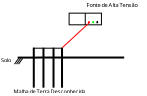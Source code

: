 <?xml version="1.0" encoding="UTF-8"?>
<dia:diagram xmlns:dia="http://www.lysator.liu.se/~alla/dia/">
  <dia:layer name="Background" visible="true" active="true">
    <dia:object type="Standard - Line" version="0" id="O0">
      <dia:attribute name="obj_pos">
        <dia:point val="26.984,18.512"/>
      </dia:attribute>
      <dia:attribute name="obj_bb">
        <dia:rectangle val="26.934,18.462;27.034,20.558"/>
      </dia:attribute>
      <dia:attribute name="conn_endpoints">
        <dia:point val="26.984,18.512"/>
        <dia:point val="26.984,20.508"/>
      </dia:attribute>
      <dia:attribute name="numcp">
        <dia:int val="1"/>
      </dia:attribute>
    </dia:object>
    <dia:object type="Standard - Line" version="0" id="O1">
      <dia:attribute name="obj_pos">
        <dia:point val="26.178,19.004"/>
      </dia:attribute>
      <dia:attribute name="obj_bb">
        <dia:rectangle val="26.128,18.953;31.554,19.054"/>
      </dia:attribute>
      <dia:attribute name="conn_endpoints">
        <dia:point val="26.178,19.004"/>
        <dia:point val="31.504,19.003"/>
      </dia:attribute>
      <dia:attribute name="numcp">
        <dia:int val="1"/>
      </dia:attribute>
    </dia:object>
    <dia:object type="Standard - Line" version="0" id="O2">
      <dia:attribute name="obj_pos">
        <dia:point val="27.468,18.514"/>
      </dia:attribute>
      <dia:attribute name="obj_bb">
        <dia:rectangle val="27.418,18.464;27.518,20.559"/>
      </dia:attribute>
      <dia:attribute name="conn_endpoints">
        <dia:point val="27.468,18.514"/>
        <dia:point val="27.468,20.509"/>
      </dia:attribute>
      <dia:attribute name="numcp">
        <dia:int val="1"/>
      </dia:attribute>
    </dia:object>
    <dia:object type="Standard - Line" version="0" id="O3">
      <dia:attribute name="obj_pos">
        <dia:point val="27.971,18.512"/>
      </dia:attribute>
      <dia:attribute name="obj_bb">
        <dia:rectangle val="27.921,18.462;28.02,20.558"/>
      </dia:attribute>
      <dia:attribute name="conn_endpoints">
        <dia:point val="27.971,18.512"/>
        <dia:point val="27.971,20.508"/>
      </dia:attribute>
      <dia:attribute name="numcp">
        <dia:int val="1"/>
      </dia:attribute>
    </dia:object>
    <dia:object type="Standard - Line" version="0" id="O4">
      <dia:attribute name="obj_pos">
        <dia:point val="28.396,18.516"/>
      </dia:attribute>
      <dia:attribute name="obj_bb">
        <dia:rectangle val="28.346,18.466;28.446,20.561"/>
      </dia:attribute>
      <dia:attribute name="conn_endpoints">
        <dia:point val="28.396,18.516"/>
        <dia:point val="28.396,20.511"/>
      </dia:attribute>
      <dia:attribute name="numcp">
        <dia:int val="1"/>
      </dia:attribute>
    </dia:object>
    <dia:object type="Standard - Line" version="0" id="O5">
      <dia:attribute name="obj_pos">
        <dia:point val="26.231,19.037"/>
      </dia:attribute>
      <dia:attribute name="obj_bb">
        <dia:rectangle val="25.984,19.002;26.266,19.37"/>
      </dia:attribute>
      <dia:attribute name="conn_endpoints">
        <dia:point val="26.231,19.037"/>
        <dia:point val="26.019,19.335"/>
      </dia:attribute>
      <dia:attribute name="numcp">
        <dia:int val="1"/>
      </dia:attribute>
      <dia:attribute name="line_width">
        <dia:real val="0.05"/>
      </dia:attribute>
    </dia:object>
    <dia:object type="Standard - Line" version="0" id="O6">
      <dia:attribute name="obj_pos">
        <dia:point val="26.335,19.035"/>
      </dia:attribute>
      <dia:attribute name="obj_bb">
        <dia:rectangle val="26.088,19.0;26.37,19.369"/>
      </dia:attribute>
      <dia:attribute name="conn_endpoints">
        <dia:point val="26.335,19.035"/>
        <dia:point val="26.123,19.334"/>
      </dia:attribute>
      <dia:attribute name="numcp">
        <dia:int val="1"/>
      </dia:attribute>
      <dia:attribute name="line_width">
        <dia:real val="0.05"/>
      </dia:attribute>
    </dia:object>
    <dia:object type="Standard - Line" version="0" id="O7">
      <dia:attribute name="obj_pos">
        <dia:point val="26.432,19.036"/>
      </dia:attribute>
      <dia:attribute name="obj_bb">
        <dia:rectangle val="26.185,19.001;26.466,19.37"/>
      </dia:attribute>
      <dia:attribute name="conn_endpoints">
        <dia:point val="26.432,19.036"/>
        <dia:point val="26.22,19.335"/>
      </dia:attribute>
      <dia:attribute name="numcp">
        <dia:int val="1"/>
      </dia:attribute>
      <dia:attribute name="line_width">
        <dia:real val="0.05"/>
      </dia:attribute>
    </dia:object>
    <dia:object type="Standard - Text" version="1" id="O8">
      <dia:attribute name="obj_pos">
        <dia:point val="25.345,19.238"/>
      </dia:attribute>
      <dia:attribute name="obj_bb">
        <dia:rectangle val="25.345,18.976;25.947,19.306"/>
      </dia:attribute>
      <dia:attribute name="text">
        <dia:composite type="text">
          <dia:attribute name="string">
            <dia:string>#Solo#</dia:string>
          </dia:attribute>
          <dia:attribute name="font">
            <dia:font family="sans" style="0" name="Helvetica"/>
          </dia:attribute>
          <dia:attribute name="height">
            <dia:real val="0.353"/>
          </dia:attribute>
          <dia:attribute name="pos">
            <dia:point val="25.345,19.238"/>
          </dia:attribute>
          <dia:attribute name="color">
            <dia:color val="#000000"/>
          </dia:attribute>
          <dia:attribute name="alignment">
            <dia:enum val="0"/>
          </dia:attribute>
        </dia:composite>
      </dia:attribute>
      <dia:attribute name="valign">
        <dia:enum val="3"/>
      </dia:attribute>
    </dia:object>
    <dia:object type="Standard - Box" version="0" id="O9">
      <dia:attribute name="obj_pos">
        <dia:point val="28.75,16.783"/>
      </dia:attribute>
      <dia:attribute name="obj_bb">
        <dia:rectangle val="28.725,16.758;30.392,17.392"/>
      </dia:attribute>
      <dia:attribute name="elem_corner">
        <dia:point val="28.75,16.783"/>
      </dia:attribute>
      <dia:attribute name="elem_width">
        <dia:real val="1.617"/>
      </dia:attribute>
      <dia:attribute name="elem_height">
        <dia:real val="0.583"/>
      </dia:attribute>
      <dia:attribute name="border_width">
        <dia:real val="0.05"/>
      </dia:attribute>
      <dia:attribute name="show_background">
        <dia:boolean val="true"/>
      </dia:attribute>
    </dia:object>
    <dia:object type="Standard - Line" version="0" id="O10">
      <dia:attribute name="obj_pos">
        <dia:point val="29.558,16.783"/>
      </dia:attribute>
      <dia:attribute name="obj_bb">
        <dia:rectangle val="29.533,16.758;29.583,17.392"/>
      </dia:attribute>
      <dia:attribute name="conn_endpoints">
        <dia:point val="29.558,16.783"/>
        <dia:point val="29.558,17.366"/>
      </dia:attribute>
      <dia:attribute name="numcp">
        <dia:int val="1"/>
      </dia:attribute>
      <dia:attribute name="line_width">
        <dia:real val="0.05"/>
      </dia:attribute>
      <dia:connections>
        <dia:connection handle="0" to="O9" connection="1"/>
        <dia:connection handle="1" to="O9" connection="6"/>
      </dia:connections>
    </dia:object>
    <dia:object type="Standard - Ellipse" version="0" id="O11">
      <dia:attribute name="obj_pos">
        <dia:point val="29.93,17.2"/>
      </dia:attribute>
      <dia:attribute name="obj_bb">
        <dia:rectangle val="29.905,17.175;30.004,17.3"/>
      </dia:attribute>
      <dia:attribute name="elem_corner">
        <dia:point val="29.93,17.2"/>
      </dia:attribute>
      <dia:attribute name="elem_width">
        <dia:real val="0.049"/>
      </dia:attribute>
      <dia:attribute name="elem_height">
        <dia:real val="0.075"/>
      </dia:attribute>
      <dia:attribute name="border_width">
        <dia:real val="0.05"/>
      </dia:attribute>
      <dia:attribute name="border_color">
        <dia:color val="#00ff00"/>
      </dia:attribute>
    </dia:object>
    <dia:object type="Standard - Ellipse" version="0" id="O12">
      <dia:attribute name="obj_pos">
        <dia:point val="30.133,17.198"/>
      </dia:attribute>
      <dia:attribute name="obj_bb">
        <dia:rectangle val="30.108,17.173;30.206,17.298"/>
      </dia:attribute>
      <dia:attribute name="elem_corner">
        <dia:point val="30.133,17.198"/>
      </dia:attribute>
      <dia:attribute name="elem_width">
        <dia:real val="0.049"/>
      </dia:attribute>
      <dia:attribute name="elem_height">
        <dia:real val="0.075"/>
      </dia:attribute>
      <dia:attribute name="border_width">
        <dia:real val="0.05"/>
      </dia:attribute>
    </dia:object>
    <dia:object type="Standard - Ellipse" version="0" id="O13">
      <dia:attribute name="obj_pos">
        <dia:point val="29.718,17.201"/>
      </dia:attribute>
      <dia:attribute name="obj_bb">
        <dia:rectangle val="29.693,17.176;29.791,17.301"/>
      </dia:attribute>
      <dia:attribute name="elem_corner">
        <dia:point val="29.718,17.201"/>
      </dia:attribute>
      <dia:attribute name="elem_width">
        <dia:real val="0.049"/>
      </dia:attribute>
      <dia:attribute name="elem_height">
        <dia:real val="0.075"/>
      </dia:attribute>
      <dia:attribute name="border_width">
        <dia:real val="0.05"/>
      </dia:attribute>
      <dia:attribute name="border_color">
        <dia:color val="#ff0000"/>
      </dia:attribute>
    </dia:object>
    <dia:object type="Standard - Line" version="0" id="O14">
      <dia:attribute name="obj_pos">
        <dia:point val="29.742,17.276"/>
      </dia:attribute>
      <dia:attribute name="obj_bb">
        <dia:rectangle val="28.367,17.241;29.777,18.551"/>
      </dia:attribute>
      <dia:attribute name="conn_endpoints">
        <dia:point val="29.742,17.276"/>
        <dia:point val="28.402,18.516"/>
      </dia:attribute>
      <dia:attribute name="numcp">
        <dia:int val="1"/>
      </dia:attribute>
      <dia:attribute name="line_color">
        <dia:color val="#ff0000"/>
      </dia:attribute>
      <dia:attribute name="line_width">
        <dia:real val="0.05"/>
      </dia:attribute>
      <dia:connections>
        <dia:connection handle="0" to="O13" connection="6"/>
      </dia:connections>
    </dia:object>
    <dia:object type="Standard - Text" version="1" id="O15">
      <dia:attribute name="obj_pos">
        <dia:point val="29.626,16.478"/>
      </dia:attribute>
      <dia:attribute name="obj_bb">
        <dia:rectangle val="29.626,16.208;32.844,16.562"/>
      </dia:attribute>
      <dia:attribute name="text">
        <dia:composite type="text">
          <dia:attribute name="string">
            <dia:string>#Fonte de Alta Tensão   #</dia:string>
          </dia:attribute>
          <dia:attribute name="font">
            <dia:font family="sans" style="0" name="Helvetica"/>
          </dia:attribute>
          <dia:attribute name="height">
            <dia:real val="0.353"/>
          </dia:attribute>
          <dia:attribute name="pos">
            <dia:point val="29.626,16.478"/>
          </dia:attribute>
          <dia:attribute name="color">
            <dia:color val="#000000"/>
          </dia:attribute>
          <dia:attribute name="alignment">
            <dia:enum val="0"/>
          </dia:attribute>
        </dia:composite>
      </dia:attribute>
      <dia:attribute name="valign">
        <dia:enum val="3"/>
      </dia:attribute>
    </dia:object>
    <dia:object type="Standard - Line" version="0" id="O16">
      <dia:attribute name="obj_pos">
        <dia:point val="28.403,18.535"/>
      </dia:attribute>
      <dia:attribute name="obj_bb">
        <dia:rectangle val="26.922,18.51;28.428,18.56"/>
      </dia:attribute>
      <dia:attribute name="conn_endpoints">
        <dia:point val="28.403,18.535"/>
        <dia:point val="26.947,18.535"/>
      </dia:attribute>
      <dia:attribute name="numcp">
        <dia:int val="1"/>
      </dia:attribute>
      <dia:attribute name="line_width">
        <dia:real val="0.05"/>
      </dia:attribute>
    </dia:object>
    <dia:object type="Standard - Text" version="1" id="O17">
      <dia:attribute name="obj_pos">
        <dia:point val="25.97,20.795"/>
      </dia:attribute>
      <dia:attribute name="obj_bb">
        <dia:rectangle val="25.97,20.532;30.127,20.862"/>
      </dia:attribute>
      <dia:attribute name="text">
        <dia:composite type="text">
          <dia:attribute name="string">
            <dia:string>#Malha de Terra Desconhecida#</dia:string>
          </dia:attribute>
          <dia:attribute name="font">
            <dia:font family="sans" style="0" name="Helvetica"/>
          </dia:attribute>
          <dia:attribute name="height">
            <dia:real val="0.353"/>
          </dia:attribute>
          <dia:attribute name="pos">
            <dia:point val="25.97,20.795"/>
          </dia:attribute>
          <dia:attribute name="color">
            <dia:color val="#000000"/>
          </dia:attribute>
          <dia:attribute name="alignment">
            <dia:enum val="0"/>
          </dia:attribute>
        </dia:composite>
      </dia:attribute>
      <dia:attribute name="valign">
        <dia:enum val="3"/>
      </dia:attribute>
    </dia:object>
  </dia:layer>
</dia:diagram>
